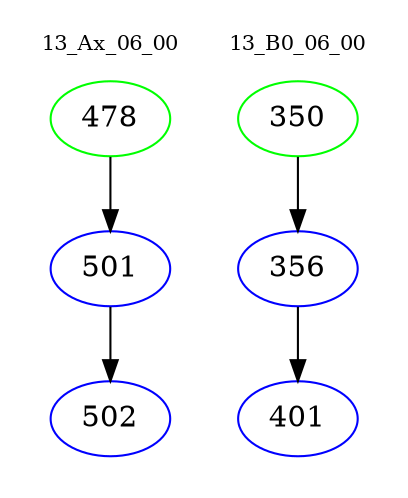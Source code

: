 digraph{
subgraph cluster_0 {
color = white
label = "13_Ax_06_00";
fontsize=10;
T0_478 [label="478", color="green"]
T0_478 -> T0_501 [color="black"]
T0_501 [label="501", color="blue"]
T0_501 -> T0_502 [color="black"]
T0_502 [label="502", color="blue"]
}
subgraph cluster_1 {
color = white
label = "13_B0_06_00";
fontsize=10;
T1_350 [label="350", color="green"]
T1_350 -> T1_356 [color="black"]
T1_356 [label="356", color="blue"]
T1_356 -> T1_401 [color="black"]
T1_401 [label="401", color="blue"]
}
}
